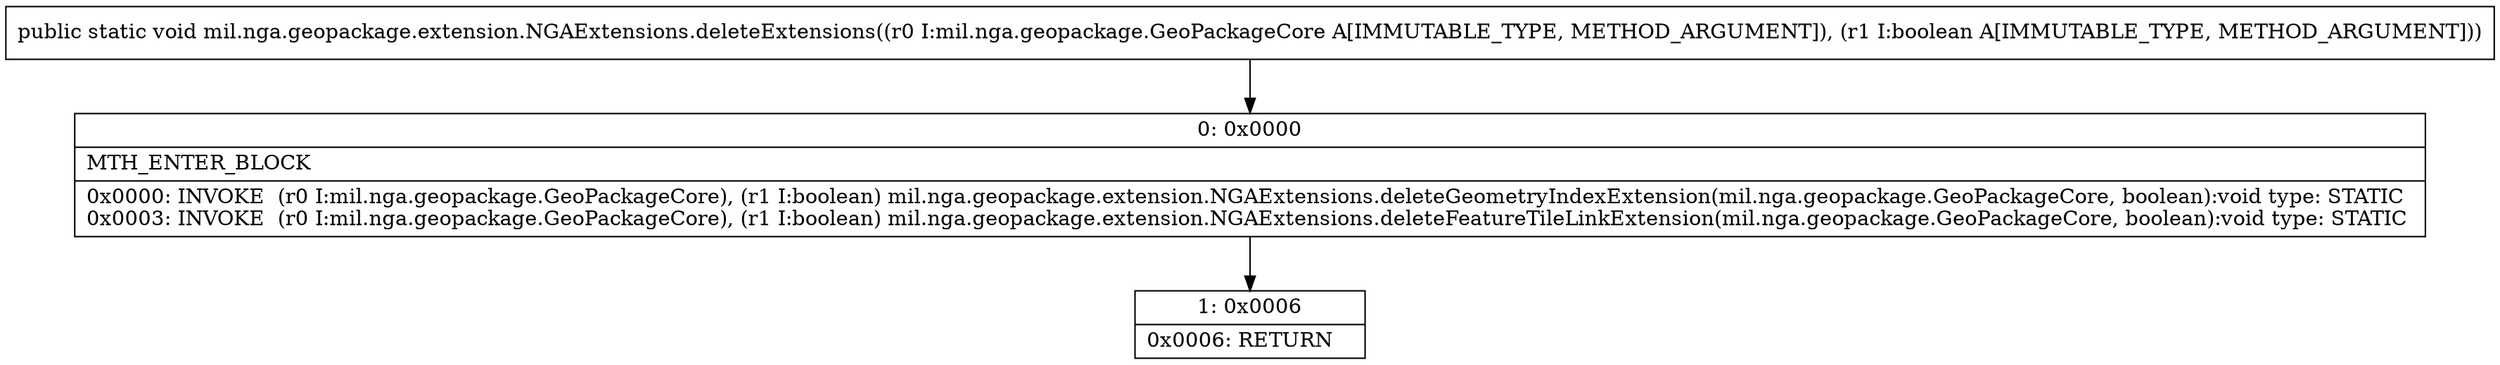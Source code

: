 digraph "CFG formil.nga.geopackage.extension.NGAExtensions.deleteExtensions(Lmil\/nga\/geopackage\/GeoPackageCore;Z)V" {
Node_0 [shape=record,label="{0\:\ 0x0000|MTH_ENTER_BLOCK\l|0x0000: INVOKE  (r0 I:mil.nga.geopackage.GeoPackageCore), (r1 I:boolean) mil.nga.geopackage.extension.NGAExtensions.deleteGeometryIndexExtension(mil.nga.geopackage.GeoPackageCore, boolean):void type: STATIC \l0x0003: INVOKE  (r0 I:mil.nga.geopackage.GeoPackageCore), (r1 I:boolean) mil.nga.geopackage.extension.NGAExtensions.deleteFeatureTileLinkExtension(mil.nga.geopackage.GeoPackageCore, boolean):void type: STATIC \l}"];
Node_1 [shape=record,label="{1\:\ 0x0006|0x0006: RETURN   \l}"];
MethodNode[shape=record,label="{public static void mil.nga.geopackage.extension.NGAExtensions.deleteExtensions((r0 I:mil.nga.geopackage.GeoPackageCore A[IMMUTABLE_TYPE, METHOD_ARGUMENT]), (r1 I:boolean A[IMMUTABLE_TYPE, METHOD_ARGUMENT])) }"];
MethodNode -> Node_0;
Node_0 -> Node_1;
}

